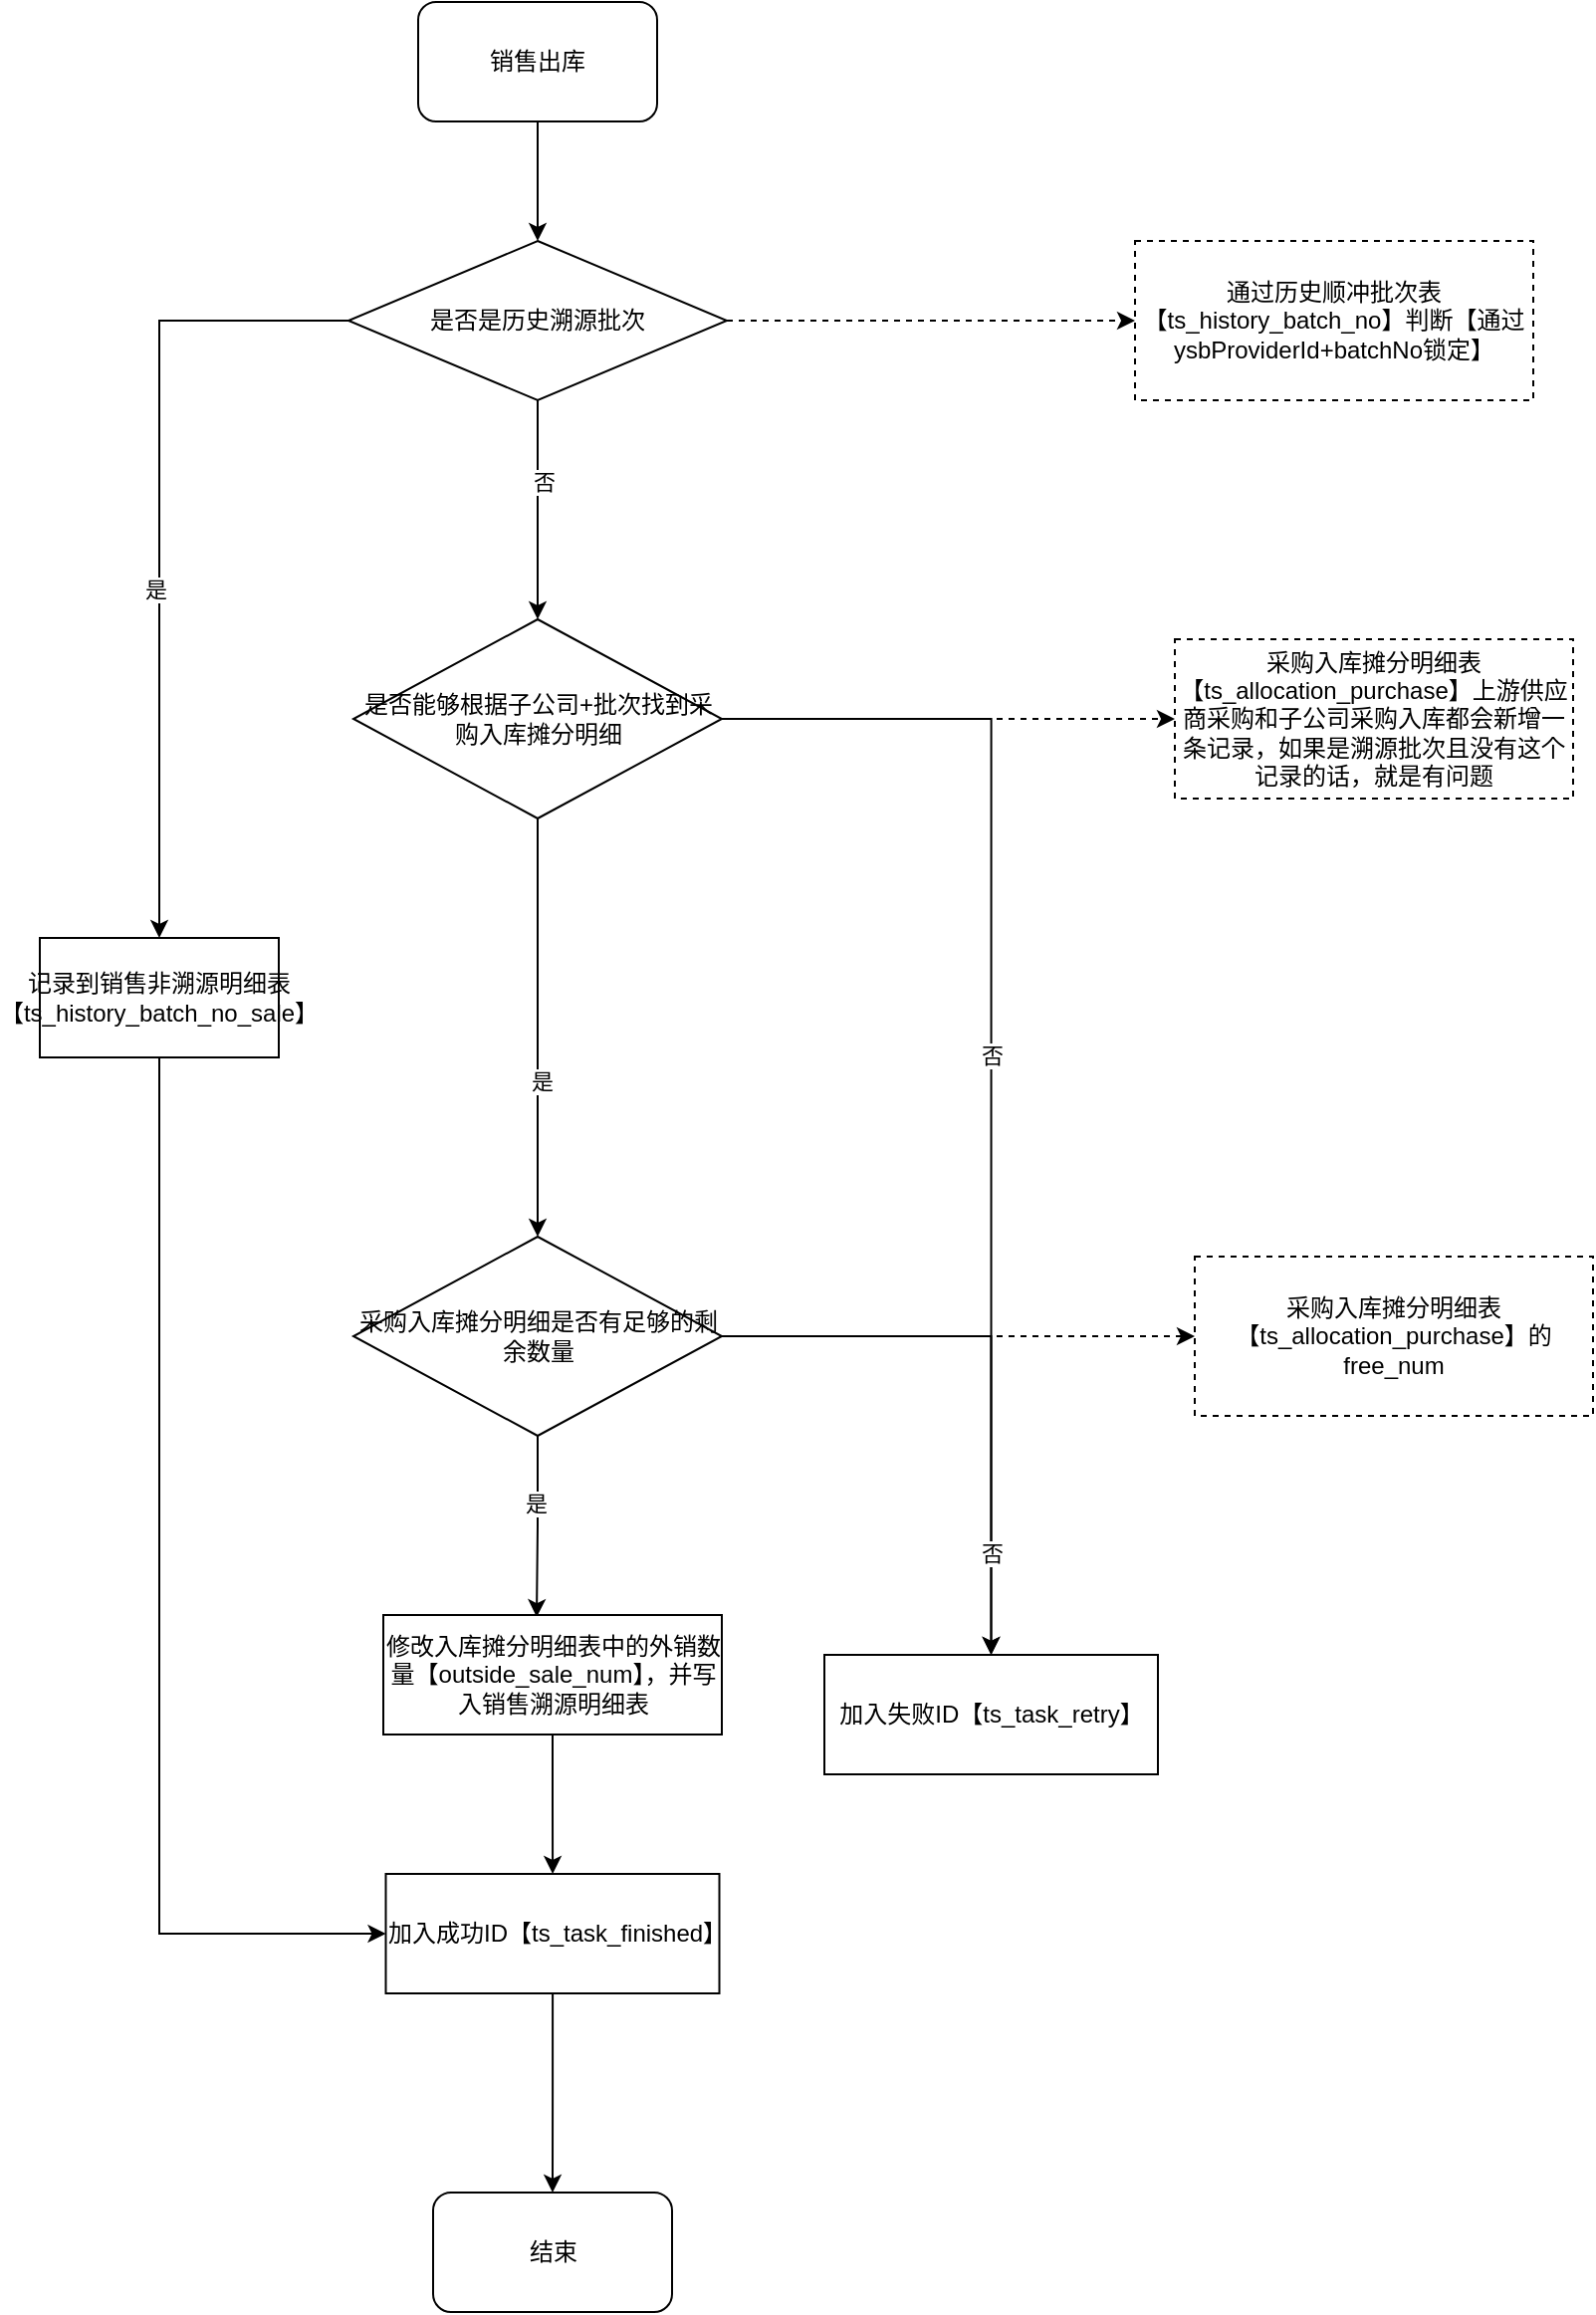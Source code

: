 <mxfile version="15.7.1" type="github">
  <diagram id="9YCllT6J75fHZdyW30Lp" name="Page-1">
    <mxGraphModel dx="1422" dy="762" grid="1" gridSize="10" guides="1" tooltips="1" connect="1" arrows="1" fold="1" page="1" pageScale="1" pageWidth="827" pageHeight="1169" math="0" shadow="0">
      <root>
        <mxCell id="0" />
        <mxCell id="1" parent="0" />
        <mxCell id="Qt3AQ6tV6oZPRFGrHNIX-4" style="edgeStyle=orthogonalEdgeStyle;rounded=0;orthogonalLoop=1;jettySize=auto;html=1;" parent="1" source="Qt3AQ6tV6oZPRFGrHNIX-2" target="Qt3AQ6tV6oZPRFGrHNIX-3" edge="1">
          <mxGeometry relative="1" as="geometry" />
        </mxCell>
        <mxCell id="Qt3AQ6tV6oZPRFGrHNIX-2" value="销售出库" style="rounded=1;whiteSpace=wrap;html=1;" parent="1" vertex="1">
          <mxGeometry x="210" y="60" width="120" height="60" as="geometry" />
        </mxCell>
        <mxCell id="Qt3AQ6tV6oZPRFGrHNIX-6" style="edgeStyle=orthogonalEdgeStyle;rounded=0;orthogonalLoop=1;jettySize=auto;html=1;dashed=1;" parent="1" source="Qt3AQ6tV6oZPRFGrHNIX-3" target="Qt3AQ6tV6oZPRFGrHNIX-5" edge="1">
          <mxGeometry relative="1" as="geometry" />
        </mxCell>
        <mxCell id="2iO7tOr9S87eXJx4nzw7-5" style="edgeStyle=orthogonalEdgeStyle;rounded=0;orthogonalLoop=1;jettySize=auto;html=1;" edge="1" parent="1" source="Qt3AQ6tV6oZPRFGrHNIX-3" target="2iO7tOr9S87eXJx4nzw7-4">
          <mxGeometry relative="1" as="geometry" />
        </mxCell>
        <mxCell id="2iO7tOr9S87eXJx4nzw7-20" value="是" style="edgeLabel;html=1;align=center;verticalAlign=middle;resizable=0;points=[];" vertex="1" connectable="0" parent="2iO7tOr9S87eXJx4nzw7-5">
          <mxGeometry x="0.136" y="-2" relative="1" as="geometry">
            <mxPoint as="offset" />
          </mxGeometry>
        </mxCell>
        <mxCell id="2iO7tOr9S87eXJx4nzw7-17" style="edgeStyle=orthogonalEdgeStyle;rounded=0;orthogonalLoop=1;jettySize=auto;html=1;entryX=0.5;entryY=0;entryDx=0;entryDy=0;" edge="1" parent="1" source="Qt3AQ6tV6oZPRFGrHNIX-3" target="Qt3AQ6tV6oZPRFGrHNIX-8">
          <mxGeometry relative="1" as="geometry" />
        </mxCell>
        <mxCell id="2iO7tOr9S87eXJx4nzw7-18" value="否" style="edgeLabel;html=1;align=center;verticalAlign=middle;resizable=0;points=[];" vertex="1" connectable="0" parent="2iO7tOr9S87eXJx4nzw7-17">
          <mxGeometry x="-0.255" y="3" relative="1" as="geometry">
            <mxPoint as="offset" />
          </mxGeometry>
        </mxCell>
        <mxCell id="Qt3AQ6tV6oZPRFGrHNIX-3" value="是否是历史溯源批次" style="rhombus;whiteSpace=wrap;html=1;" parent="1" vertex="1">
          <mxGeometry x="175" y="180" width="190" height="80" as="geometry" />
        </mxCell>
        <mxCell id="Qt3AQ6tV6oZPRFGrHNIX-5" value="通过历史顺冲批次表判断【通过ysbProviderId+batchNo锁定】" style="rounded=0;whiteSpace=wrap;html=1;dashed=1;" parent="1" vertex="1">
          <mxGeometry x="570" y="180" width="200" height="80" as="geometry" />
        </mxCell>
        <mxCell id="Qt3AQ6tV6oZPRFGrHNIX-11" style="edgeStyle=orthogonalEdgeStyle;rounded=0;orthogonalLoop=1;jettySize=auto;html=1;entryX=0;entryY=0.5;entryDx=0;entryDy=0;dashed=1;" parent="1" source="Qt3AQ6tV6oZPRFGrHNIX-8" target="Qt3AQ6tV6oZPRFGrHNIX-10" edge="1">
          <mxGeometry relative="1" as="geometry" />
        </mxCell>
        <mxCell id="Qt3AQ6tV6oZPRFGrHNIX-21" style="edgeStyle=orthogonalEdgeStyle;rounded=0;orthogonalLoop=1;jettySize=auto;html=1;" parent="1" source="Qt3AQ6tV6oZPRFGrHNIX-8" target="Qt3AQ6tV6oZPRFGrHNIX-14" edge="1">
          <mxGeometry relative="1" as="geometry" />
        </mxCell>
        <mxCell id="2iO7tOr9S87eXJx4nzw7-15" value="是" style="edgeLabel;html=1;align=center;verticalAlign=middle;resizable=0;points=[];" vertex="1" connectable="0" parent="Qt3AQ6tV6oZPRFGrHNIX-21">
          <mxGeometry x="0.25" y="2" relative="1" as="geometry">
            <mxPoint as="offset" />
          </mxGeometry>
        </mxCell>
        <mxCell id="2iO7tOr9S87eXJx4nzw7-11" style="edgeStyle=orthogonalEdgeStyle;rounded=0;orthogonalLoop=1;jettySize=auto;html=1;entryX=0.5;entryY=0;entryDx=0;entryDy=0;" edge="1" parent="1" source="Qt3AQ6tV6oZPRFGrHNIX-8" target="2iO7tOr9S87eXJx4nzw7-9">
          <mxGeometry relative="1" as="geometry" />
        </mxCell>
        <mxCell id="2iO7tOr9S87eXJx4nzw7-12" value="否" style="edgeLabel;html=1;align=center;verticalAlign=middle;resizable=0;points=[];" vertex="1" connectable="0" parent="2iO7tOr9S87eXJx4nzw7-11">
          <mxGeometry x="0.004" relative="1" as="geometry">
            <mxPoint as="offset" />
          </mxGeometry>
        </mxCell>
        <mxCell id="Qt3AQ6tV6oZPRFGrHNIX-8" value="是否能够根据子公司+批次找到采购入库摊分明细" style="rhombus;whiteSpace=wrap;html=1;" parent="1" vertex="1">
          <mxGeometry x="177.5" y="370" width="185" height="100" as="geometry" />
        </mxCell>
        <mxCell id="Qt3AQ6tV6oZPRFGrHNIX-9" value="通过历史顺冲批次表【ts_history_batch_no】判断【通过ysbProviderId+batchNo锁定】" style="rounded=0;whiteSpace=wrap;html=1;dashed=1;" parent="1" vertex="1">
          <mxGeometry x="570" y="180" width="200" height="80" as="geometry" />
        </mxCell>
        <mxCell id="Qt3AQ6tV6oZPRFGrHNIX-10" value="采购入库摊分明细表【ts_allocation_purchase】上游供应商采购和子公司采购入库都会新增一条记录，如果是溯源批次且没有这个记录的话，就是有问题" style="rounded=0;whiteSpace=wrap;html=1;dashed=1;" parent="1" vertex="1">
          <mxGeometry x="590" y="380" width="200" height="80" as="geometry" />
        </mxCell>
        <mxCell id="Qt3AQ6tV6oZPRFGrHNIX-18" style="edgeStyle=orthogonalEdgeStyle;rounded=0;orthogonalLoop=1;jettySize=auto;html=1;entryX=0;entryY=0.5;entryDx=0;entryDy=0;dashed=1;" parent="1" source="Qt3AQ6tV6oZPRFGrHNIX-14" target="Qt3AQ6tV6oZPRFGrHNIX-15" edge="1">
          <mxGeometry relative="1" as="geometry" />
        </mxCell>
        <mxCell id="2iO7tOr9S87eXJx4nzw7-1" style="edgeStyle=orthogonalEdgeStyle;rounded=0;orthogonalLoop=1;jettySize=auto;html=1;entryX=0.453;entryY=0.017;entryDx=0;entryDy=0;entryPerimeter=0;" edge="1" parent="1" source="Qt3AQ6tV6oZPRFGrHNIX-14" target="Qt3AQ6tV6oZPRFGrHNIX-23">
          <mxGeometry relative="1" as="geometry" />
        </mxCell>
        <mxCell id="2iO7tOr9S87eXJx4nzw7-14" value="是" style="edgeLabel;html=1;align=center;verticalAlign=middle;resizable=0;points=[];" vertex="1" connectable="0" parent="2iO7tOr9S87eXJx4nzw7-1">
          <mxGeometry x="-0.271" y="-1" relative="1" as="geometry">
            <mxPoint as="offset" />
          </mxGeometry>
        </mxCell>
        <mxCell id="2iO7tOr9S87eXJx4nzw7-10" style="edgeStyle=orthogonalEdgeStyle;rounded=0;orthogonalLoop=1;jettySize=auto;html=1;" edge="1" parent="1" source="Qt3AQ6tV6oZPRFGrHNIX-14" target="2iO7tOr9S87eXJx4nzw7-9">
          <mxGeometry relative="1" as="geometry" />
        </mxCell>
        <mxCell id="2iO7tOr9S87eXJx4nzw7-13" value="否" style="edgeLabel;html=1;align=center;verticalAlign=middle;resizable=0;points=[];" vertex="1" connectable="0" parent="2iO7tOr9S87eXJx4nzw7-10">
          <mxGeometry x="0.648" relative="1" as="geometry">
            <mxPoint as="offset" />
          </mxGeometry>
        </mxCell>
        <mxCell id="Qt3AQ6tV6oZPRFGrHNIX-14" value="采购入库摊分明细是否有足够的剩余数量" style="rhombus;whiteSpace=wrap;html=1;" parent="1" vertex="1">
          <mxGeometry x="177.5" y="680" width="185" height="100" as="geometry" />
        </mxCell>
        <mxCell id="Qt3AQ6tV6oZPRFGrHNIX-15" value="采购入库摊分明细表【ts_allocation_purchase】的free_num" style="rounded=0;whiteSpace=wrap;html=1;dashed=1;" parent="1" vertex="1">
          <mxGeometry x="600" y="690" width="200" height="80" as="geometry" />
        </mxCell>
        <mxCell id="2iO7tOr9S87eXJx4nzw7-3" style="edgeStyle=orthogonalEdgeStyle;rounded=0;orthogonalLoop=1;jettySize=auto;html=1;" edge="1" parent="1" source="Qt3AQ6tV6oZPRFGrHNIX-23" target="2iO7tOr9S87eXJx4nzw7-2">
          <mxGeometry relative="1" as="geometry" />
        </mxCell>
        <mxCell id="Qt3AQ6tV6oZPRFGrHNIX-23" value="修改入库摊分明细表中的外销数量【outside_sale_num】，并写入销售溯源明细表" style="rounded=0;whiteSpace=wrap;html=1;" parent="1" vertex="1">
          <mxGeometry x="192.5" y="870" width="170" height="60" as="geometry" />
        </mxCell>
        <mxCell id="2iO7tOr9S87eXJx4nzw7-8" style="edgeStyle=orthogonalEdgeStyle;rounded=0;orthogonalLoop=1;jettySize=auto;html=1;" edge="1" parent="1" source="2iO7tOr9S87eXJx4nzw7-2" target="2iO7tOr9S87eXJx4nzw7-6">
          <mxGeometry relative="1" as="geometry" />
        </mxCell>
        <mxCell id="2iO7tOr9S87eXJx4nzw7-2" value="加入成功ID【ts_task_finished】" style="rounded=0;whiteSpace=wrap;html=1;" vertex="1" parent="1">
          <mxGeometry x="193.75" y="1000" width="167.5" height="60" as="geometry" />
        </mxCell>
        <mxCell id="2iO7tOr9S87eXJx4nzw7-7" style="edgeStyle=orthogonalEdgeStyle;rounded=0;orthogonalLoop=1;jettySize=auto;html=1;entryX=0;entryY=0.5;entryDx=0;entryDy=0;exitX=0.5;exitY=1;exitDx=0;exitDy=0;" edge="1" parent="1" source="2iO7tOr9S87eXJx4nzw7-4" target="2iO7tOr9S87eXJx4nzw7-2">
          <mxGeometry relative="1" as="geometry" />
        </mxCell>
        <mxCell id="2iO7tOr9S87eXJx4nzw7-4" value="记录到销售非溯源明细表【ts_history_batch_no_sale】" style="rounded=0;whiteSpace=wrap;html=1;" vertex="1" parent="1">
          <mxGeometry x="20" y="530" width="120" height="60" as="geometry" />
        </mxCell>
        <mxCell id="2iO7tOr9S87eXJx4nzw7-6" value="结束" style="rounded=1;whiteSpace=wrap;html=1;" vertex="1" parent="1">
          <mxGeometry x="217.5" y="1160" width="120" height="60" as="geometry" />
        </mxCell>
        <mxCell id="2iO7tOr9S87eXJx4nzw7-9" value="加入失败ID【ts_task_retry】" style="rounded=0;whiteSpace=wrap;html=1;" vertex="1" parent="1">
          <mxGeometry x="414" y="890" width="167.5" height="60" as="geometry" />
        </mxCell>
      </root>
    </mxGraphModel>
  </diagram>
</mxfile>
